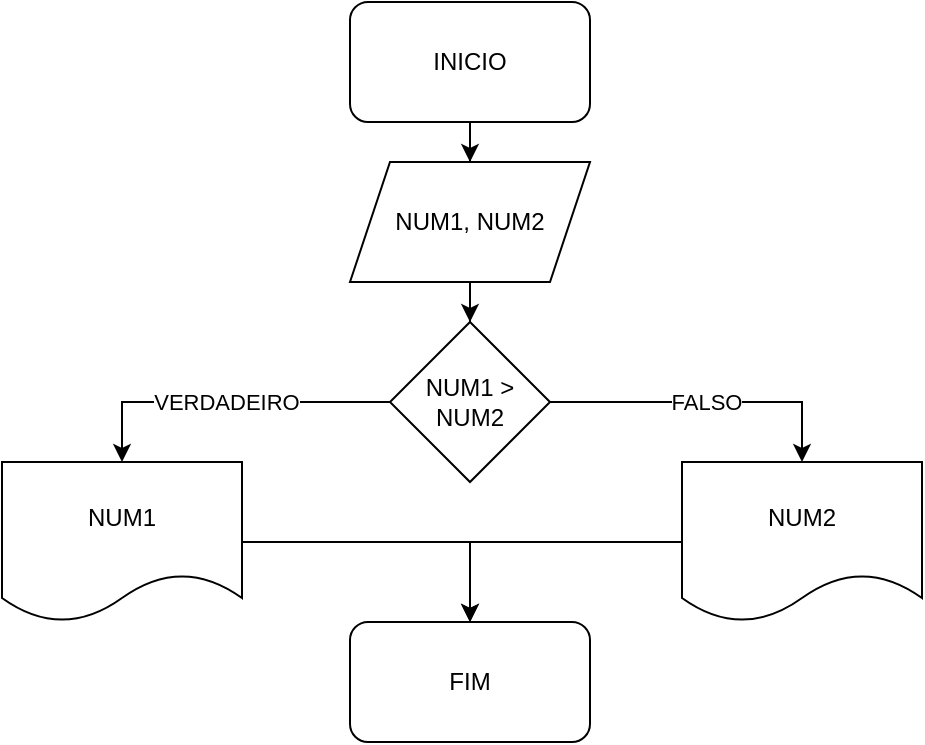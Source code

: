 <mxfile version="17.1.3" type="github">
  <diagram id="gdJNAZx_C-X-KtUPSSeU" name="Page-1">
    <mxGraphModel dx="868" dy="482" grid="1" gridSize="10" guides="1" tooltips="1" connect="1" arrows="1" fold="1" page="1" pageScale="1" pageWidth="827" pageHeight="1169" math="0" shadow="0">
      <root>
        <mxCell id="0" />
        <mxCell id="1" parent="0" />
        <mxCell id="ZkiE-xrEAmpJ6rUgO9Hq-3" style="edgeStyle=orthogonalEdgeStyle;rounded=0;orthogonalLoop=1;jettySize=auto;html=1;" edge="1" parent="1" source="ZkiE-xrEAmpJ6rUgO9Hq-1" target="ZkiE-xrEAmpJ6rUgO9Hq-2">
          <mxGeometry relative="1" as="geometry" />
        </mxCell>
        <mxCell id="ZkiE-xrEAmpJ6rUgO9Hq-1" value="INICIO" style="rounded=1;whiteSpace=wrap;html=1;" vertex="1" parent="1">
          <mxGeometry x="354" y="90" width="120" height="60" as="geometry" />
        </mxCell>
        <mxCell id="ZkiE-xrEAmpJ6rUgO9Hq-5" style="edgeStyle=orthogonalEdgeStyle;rounded=0;orthogonalLoop=1;jettySize=auto;html=1;" edge="1" parent="1" source="ZkiE-xrEAmpJ6rUgO9Hq-2" target="ZkiE-xrEAmpJ6rUgO9Hq-4">
          <mxGeometry relative="1" as="geometry" />
        </mxCell>
        <mxCell id="ZkiE-xrEAmpJ6rUgO9Hq-2" value="NUM1, NUM2" style="shape=parallelogram;perimeter=parallelogramPerimeter;whiteSpace=wrap;html=1;fixedSize=1;" vertex="1" parent="1">
          <mxGeometry x="354" y="170" width="120" height="60" as="geometry" />
        </mxCell>
        <mxCell id="ZkiE-xrEAmpJ6rUgO9Hq-8" value="VERDADEIRO" style="edgeStyle=orthogonalEdgeStyle;rounded=0;orthogonalLoop=1;jettySize=auto;html=1;exitX=0;exitY=0.5;exitDx=0;exitDy=0;entryX=0.5;entryY=0;entryDx=0;entryDy=0;" edge="1" parent="1" source="ZkiE-xrEAmpJ6rUgO9Hq-4" target="ZkiE-xrEAmpJ6rUgO9Hq-6">
          <mxGeometry relative="1" as="geometry" />
        </mxCell>
        <mxCell id="ZkiE-xrEAmpJ6rUgO9Hq-9" value="FALSO" style="edgeStyle=orthogonalEdgeStyle;rounded=0;orthogonalLoop=1;jettySize=auto;html=1;exitX=1;exitY=0.5;exitDx=0;exitDy=0;entryX=0.5;entryY=0;entryDx=0;entryDy=0;" edge="1" parent="1" source="ZkiE-xrEAmpJ6rUgO9Hq-4" target="ZkiE-xrEAmpJ6rUgO9Hq-7">
          <mxGeometry relative="1" as="geometry" />
        </mxCell>
        <mxCell id="ZkiE-xrEAmpJ6rUgO9Hq-4" value="NUM1 &amp;gt; NUM2" style="rhombus;whiteSpace=wrap;html=1;" vertex="1" parent="1">
          <mxGeometry x="374" y="250" width="80" height="80" as="geometry" />
        </mxCell>
        <mxCell id="ZkiE-xrEAmpJ6rUgO9Hq-11" style="edgeStyle=orthogonalEdgeStyle;rounded=0;orthogonalLoop=1;jettySize=auto;html=1;exitX=1;exitY=0.5;exitDx=0;exitDy=0;entryX=0.5;entryY=0;entryDx=0;entryDy=0;" edge="1" parent="1" source="ZkiE-xrEAmpJ6rUgO9Hq-6" target="ZkiE-xrEAmpJ6rUgO9Hq-10">
          <mxGeometry relative="1" as="geometry" />
        </mxCell>
        <mxCell id="ZkiE-xrEAmpJ6rUgO9Hq-6" value="NUM1" style="shape=document;whiteSpace=wrap;html=1;boundedLbl=1;" vertex="1" parent="1">
          <mxGeometry x="180" y="320" width="120" height="80" as="geometry" />
        </mxCell>
        <mxCell id="ZkiE-xrEAmpJ6rUgO9Hq-12" style="edgeStyle=orthogonalEdgeStyle;rounded=0;orthogonalLoop=1;jettySize=auto;html=1;entryX=0.5;entryY=0;entryDx=0;entryDy=0;" edge="1" parent="1" source="ZkiE-xrEAmpJ6rUgO9Hq-7" target="ZkiE-xrEAmpJ6rUgO9Hq-10">
          <mxGeometry relative="1" as="geometry" />
        </mxCell>
        <mxCell id="ZkiE-xrEAmpJ6rUgO9Hq-7" value="NUM2" style="shape=document;whiteSpace=wrap;html=1;boundedLbl=1;" vertex="1" parent="1">
          <mxGeometry x="520" y="320" width="120" height="80" as="geometry" />
        </mxCell>
        <mxCell id="ZkiE-xrEAmpJ6rUgO9Hq-10" value="FIM" style="rounded=1;whiteSpace=wrap;html=1;" vertex="1" parent="1">
          <mxGeometry x="354" y="400" width="120" height="60" as="geometry" />
        </mxCell>
      </root>
    </mxGraphModel>
  </diagram>
</mxfile>

